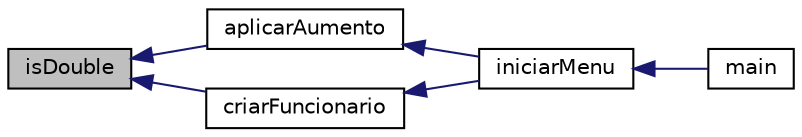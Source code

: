 digraph "isDouble"
{
  edge [fontname="Helvetica",fontsize="10",labelfontname="Helvetica",labelfontsize="10"];
  node [fontname="Helvetica",fontsize="10",shape=record];
  rankdir="LR";
  Node1 [label="isDouble",height=0.2,width=0.4,color="black", fillcolor="grey75", style="filled", fontcolor="black"];
  Node1 -> Node2 [dir="back",color="midnightblue",fontsize="10",style="solid",fontname="Helvetica"];
  Node2 [label="aplicarAumento",height=0.2,width=0.4,color="black", fillcolor="white", style="filled",URL="$empresa-crud_8h.html#aa4e872850865b49ad104c760995e7883",tooltip="Aplica aumento a todos os funcionarios de uma empresa. "];
  Node2 -> Node3 [dir="back",color="midnightblue",fontsize="10",style="solid",fontname="Helvetica"];
  Node3 [label="iniciarMenu",height=0.2,width=0.4,color="black", fillcolor="white", style="filled",URL="$menu_8h.html#a2311af40e30459172b0fa90ac0bf6030",tooltip="inicializa o menu do sistema "];
  Node3 -> Node4 [dir="back",color="midnightblue",fontsize="10",style="solid",fontname="Helvetica"];
  Node4 [label="main",height=0.2,width=0.4,color="black", fillcolor="white", style="filled",URL="$main_8cpp.html#a0ddf1224851353fc92bfbff6f499fa97"];
  Node1 -> Node5 [dir="back",color="midnightblue",fontsize="10",style="solid",fontname="Helvetica"];
  Node5 [label="criarFuncionario",height=0.2,width=0.4,color="black", fillcolor="white", style="filled",URL="$funcionario-crud_8h.html#ab840fdccc242c779069c6b34f01b58a8",tooltip="Cria um funcionario. "];
  Node5 -> Node3 [dir="back",color="midnightblue",fontsize="10",style="solid",fontname="Helvetica"];
}
